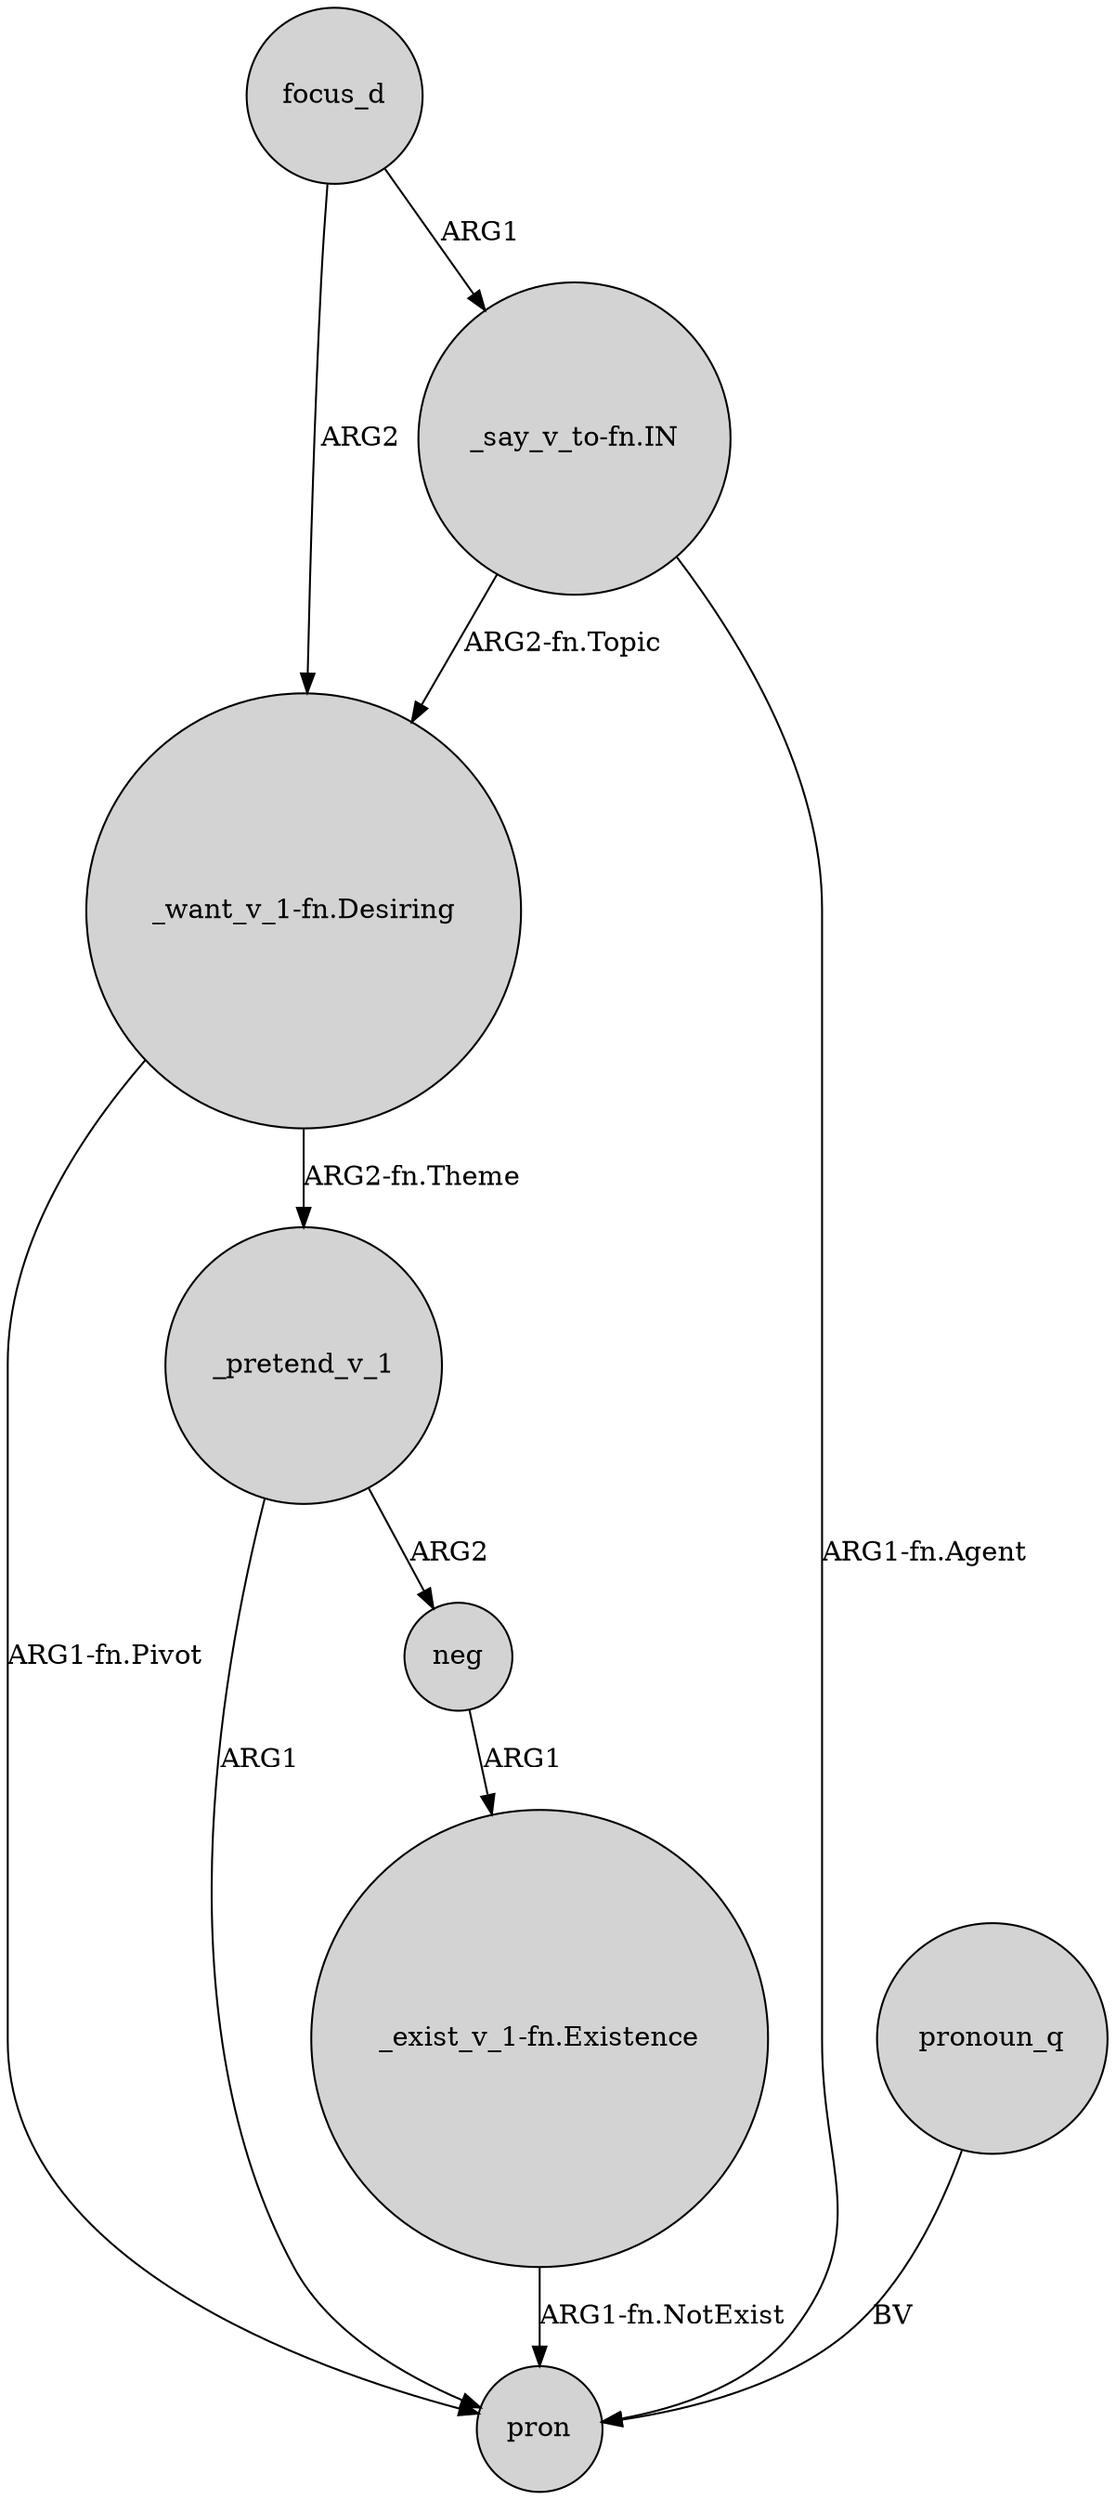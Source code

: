 digraph {
	node [shape=circle style=filled]
	"_want_v_1-fn.Desiring" -> pron [label="ARG1-fn.Pivot"]
	"_exist_v_1-fn.Existence" -> pron [label="ARG1-fn.NotExist"]
	focus_d -> "_want_v_1-fn.Desiring" [label=ARG2]
	"_say_v_to-fn.IN" -> "_want_v_1-fn.Desiring" [label="ARG2-fn.Topic"]
	"_say_v_to-fn.IN" -> pron [label="ARG1-fn.Agent"]
	_pretend_v_1 -> neg [label=ARG2]
	"_want_v_1-fn.Desiring" -> _pretend_v_1 [label="ARG2-fn.Theme"]
	neg -> "_exist_v_1-fn.Existence" [label=ARG1]
	focus_d -> "_say_v_to-fn.IN" [label=ARG1]
	_pretend_v_1 -> pron [label=ARG1]
	pronoun_q -> pron [label=BV]
}
